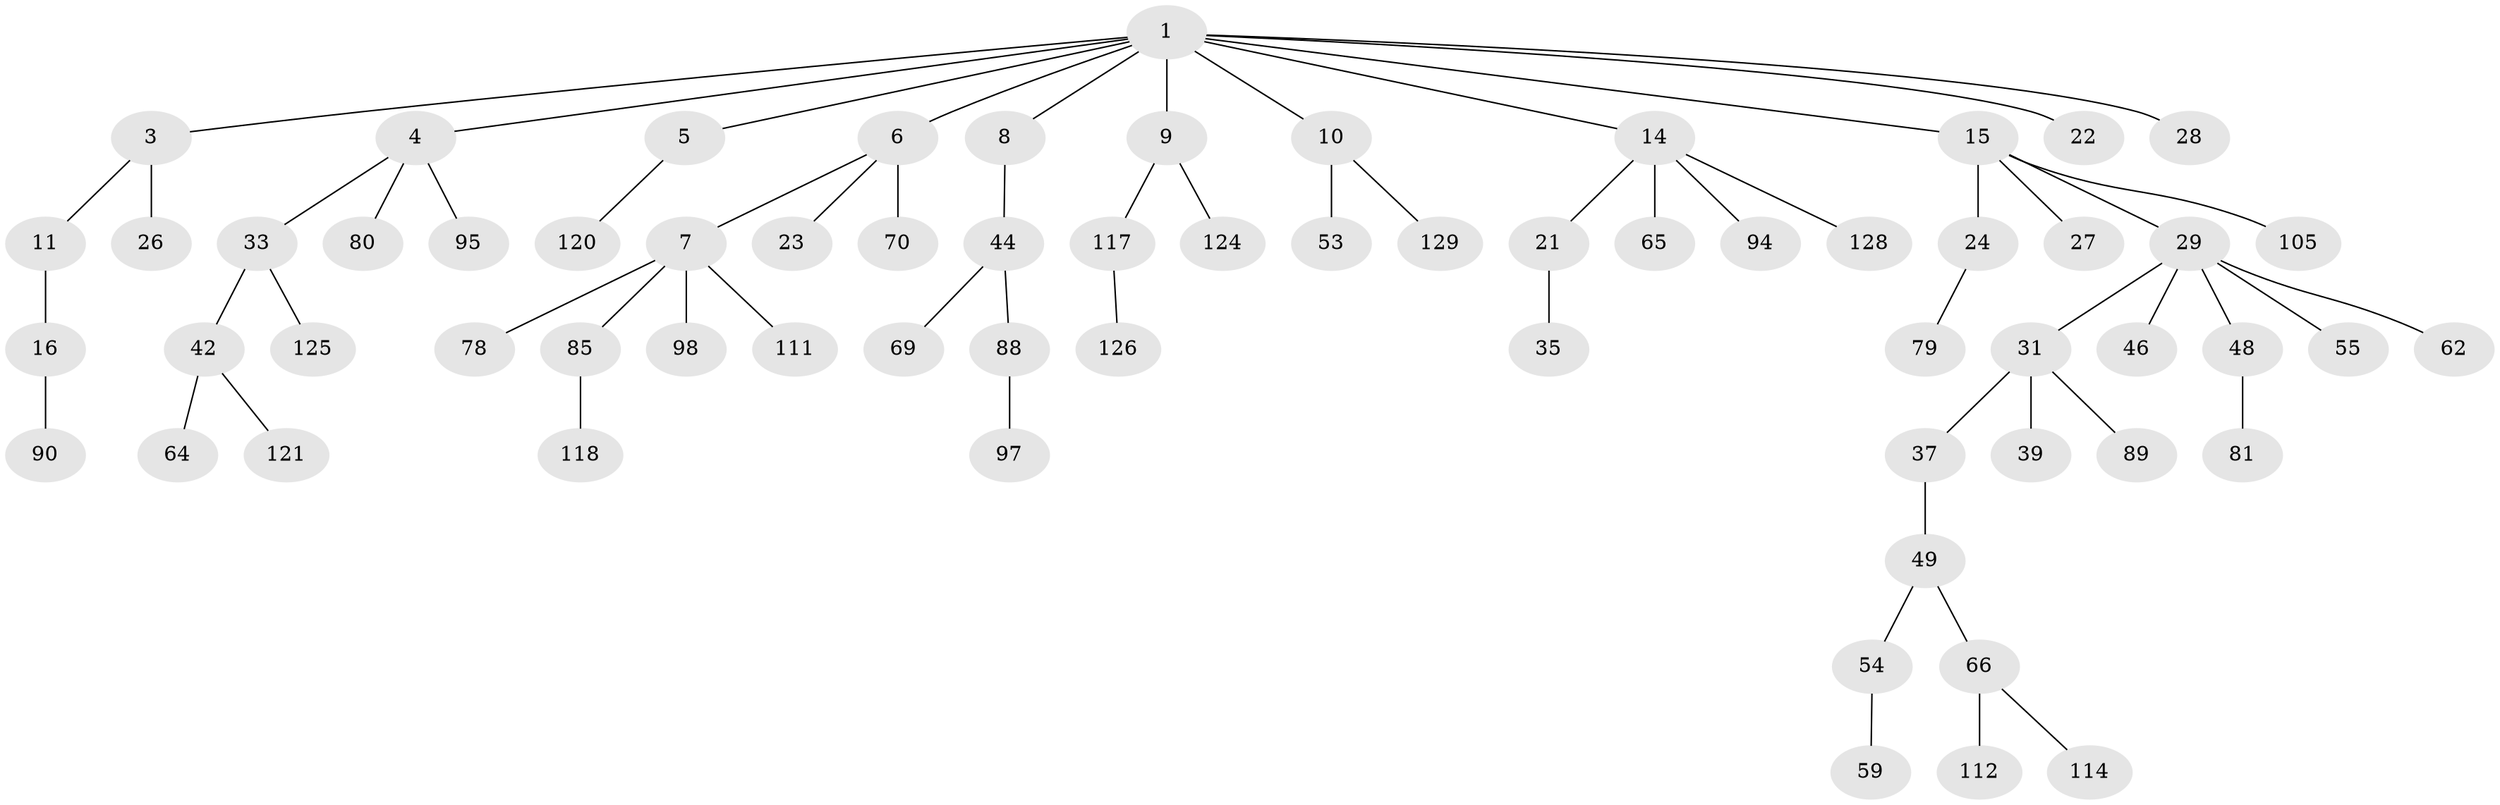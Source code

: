 // original degree distribution, {6: 0.015151515151515152, 7: 0.007575757575757576, 3: 0.15151515151515152, 4: 0.06060606060606061, 5: 0.03787878787878788, 2: 0.22727272727272727, 1: 0.5}
// Generated by graph-tools (version 1.1) at 2025/15/03/09/25 04:15:22]
// undirected, 66 vertices, 65 edges
graph export_dot {
graph [start="1"]
  node [color=gray90,style=filled];
  1 [super="+2"];
  3;
  4;
  5 [super="+115+47+12"];
  6 [super="+60+19"];
  7 [super="+56"];
  8 [super="+83"];
  9 [super="+91+18+63"];
  10 [super="+41+40+43"];
  11 [super="+13+17"];
  14 [super="+20+67+92+132"];
  15 [super="+32+71"];
  16 [super="+25"];
  21 [super="+34"];
  22;
  23 [super="+51+107"];
  24;
  26;
  27;
  28 [super="+30"];
  29 [super="+38"];
  31 [super="+36"];
  33 [super="+76"];
  35;
  37 [super="+77"];
  39 [super="+87"];
  42;
  44 [super="+58+57"];
  46;
  48 [super="+50"];
  49;
  53 [super="+119"];
  54 [super="+74"];
  55;
  59 [super="+116"];
  62 [super="+73"];
  64;
  65;
  66 [super="+102+86"];
  69 [super="+82+75"];
  70;
  78 [super="+122"];
  79;
  80;
  81 [super="+84"];
  85;
  88;
  89;
  90;
  94;
  95;
  97;
  98 [super="+123"];
  105;
  111;
  112;
  114;
  117;
  118;
  120;
  121;
  124;
  125;
  126;
  128;
  129;
  1 -- 3;
  1 -- 4;
  1 -- 6;
  1 -- 9;
  1 -- 28;
  1 -- 5;
  1 -- 22;
  1 -- 8;
  1 -- 10;
  1 -- 14;
  1 -- 15;
  3 -- 11;
  3 -- 26;
  4 -- 33;
  4 -- 80;
  4 -- 95;
  5 -- 120;
  6 -- 7;
  6 -- 70;
  6 -- 23;
  7 -- 98;
  7 -- 85;
  7 -- 78;
  7 -- 111;
  8 -- 44;
  9 -- 117;
  9 -- 124;
  10 -- 129;
  10 -- 53;
  11 -- 16;
  14 -- 65;
  14 -- 21;
  14 -- 128;
  14 -- 94;
  15 -- 24;
  15 -- 27;
  15 -- 29;
  15 -- 105;
  16 -- 90;
  21 -- 35;
  24 -- 79;
  29 -- 31;
  29 -- 48;
  29 -- 55;
  29 -- 46;
  29 -- 62;
  31 -- 39;
  31 -- 89;
  31 -- 37;
  33 -- 42;
  33 -- 125;
  37 -- 49;
  42 -- 64;
  42 -- 121;
  44 -- 69;
  44 -- 88;
  48 -- 81;
  49 -- 54;
  49 -- 66;
  54 -- 59;
  66 -- 114;
  66 -- 112;
  85 -- 118;
  88 -- 97;
  117 -- 126;
}
